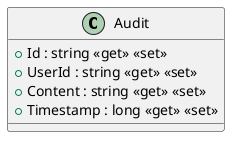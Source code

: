 @startuml
class Audit {
    + Id : string <<get>> <<set>>
    + UserId : string <<get>> <<set>>
    + Content : string <<get>> <<set>>
    + Timestamp : long <<get>> <<set>>
}
@enduml
